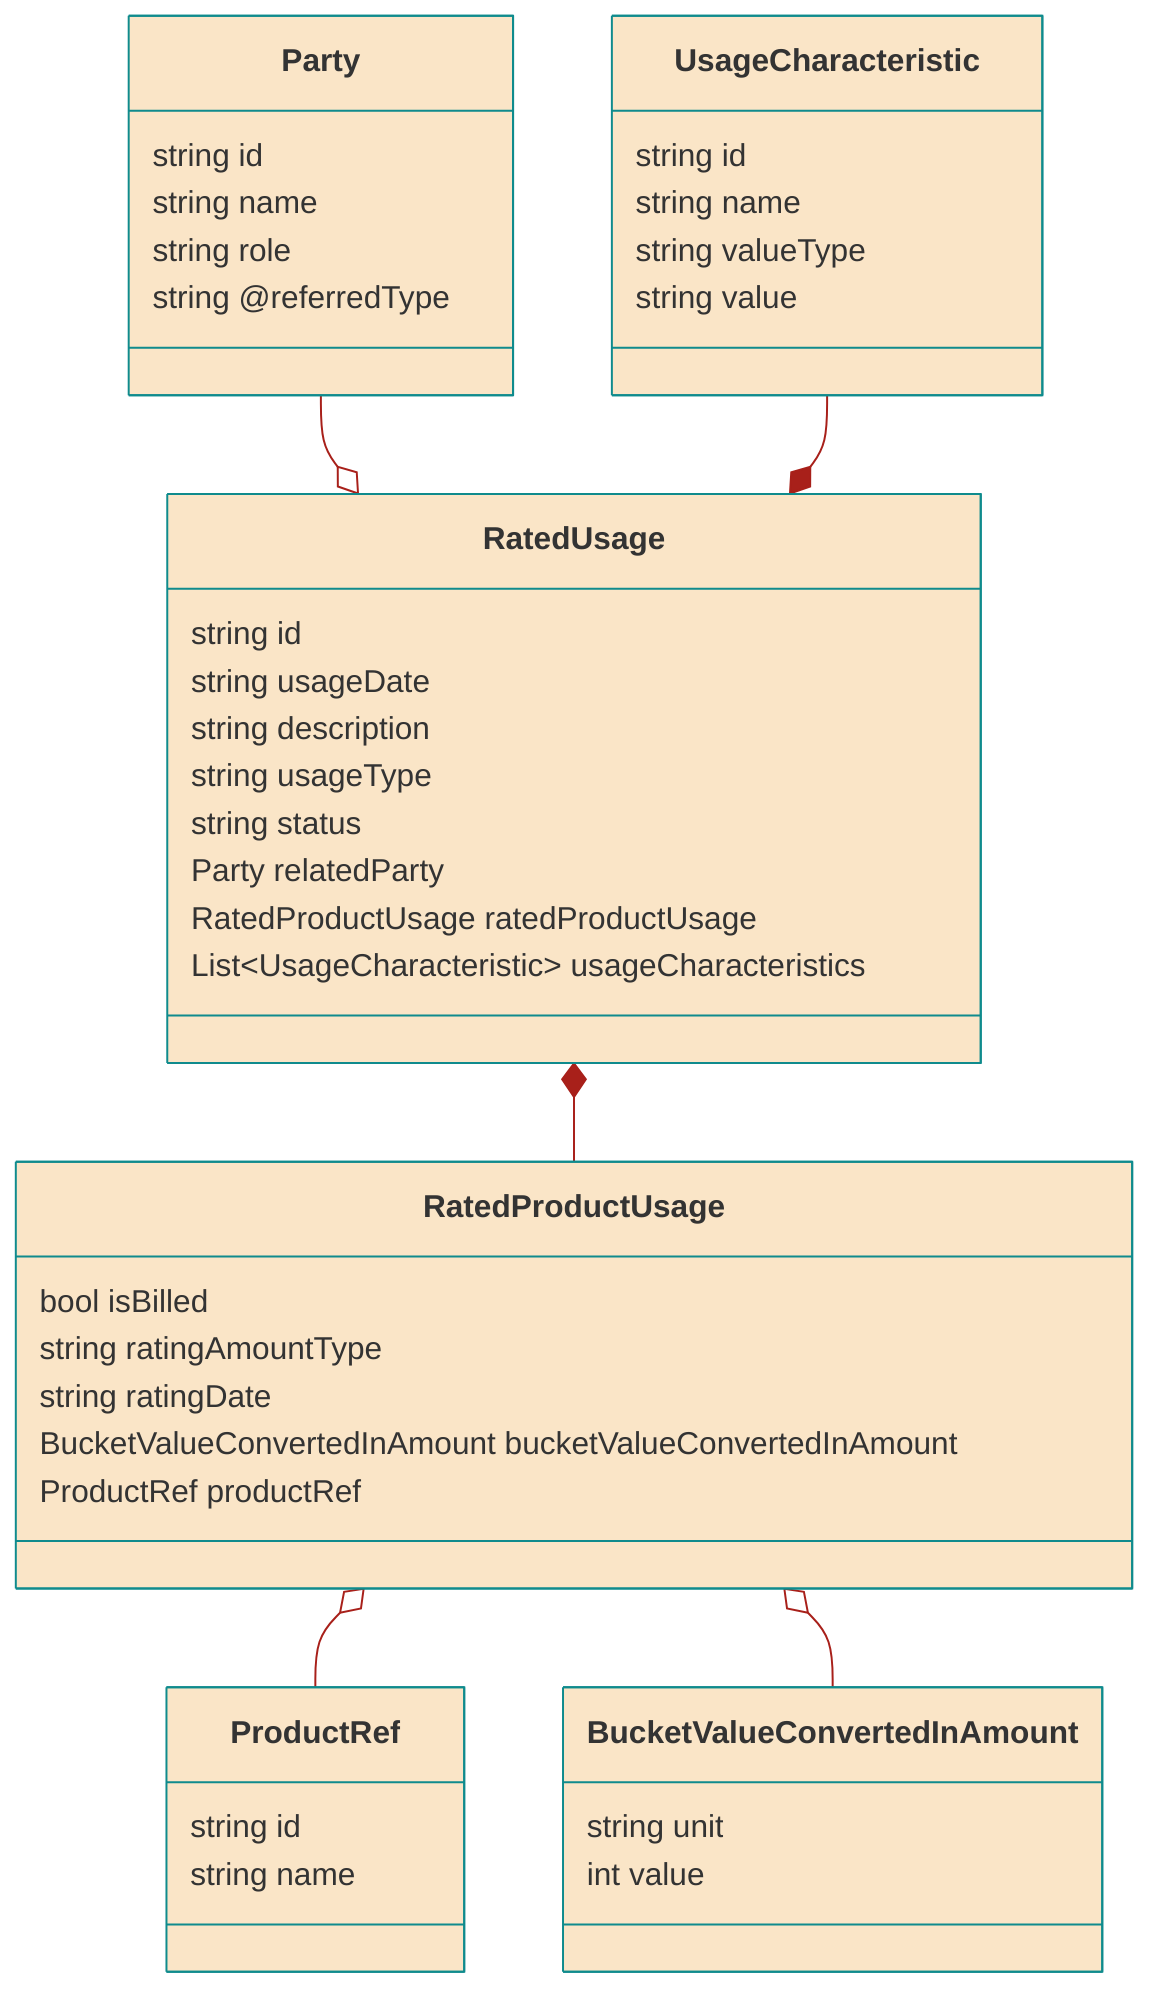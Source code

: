 %%{init: {'theme': 'base', 'themeVariables': {
  'lineColor': '#a8201a',
  'primaryColor': '#fae5c7',
  'primaryBorderColor': '#0f8b8d'
}}}%%
classDiagram
  direction TB
  class Party {
    string id
    string name
    string role
    string @referredType
  }
  class RatedUsage {
    string id
    string usageDate
    string description
    string usageType
    string status
    Party relatedParty
    RatedProductUsage ratedProductUsage
    List~UsageCharacteristic~ usageCharacteristics
  }
  class UsageCharacteristic {
    string id
    string name
    string valueType
    string value
  }
  class RatedProductUsage {
    bool isBilled
    string ratingAmountType
    string ratingDate
    BucketValueConvertedInAmount bucketValueConvertedInAmount
    ProductRef productRef
  }
  class BucketValueConvertedInAmount {
    string unit
    int value
  }
  class ProductRef {
    string id
    string name
  }
  Party --o RatedUsage
  UsageCharacteristic --* RatedUsage
  RatedUsage *-- RatedProductUsage
  RatedProductUsage o-- ProductRef
  RatedProductUsage o-- BucketValueConvertedInAmount